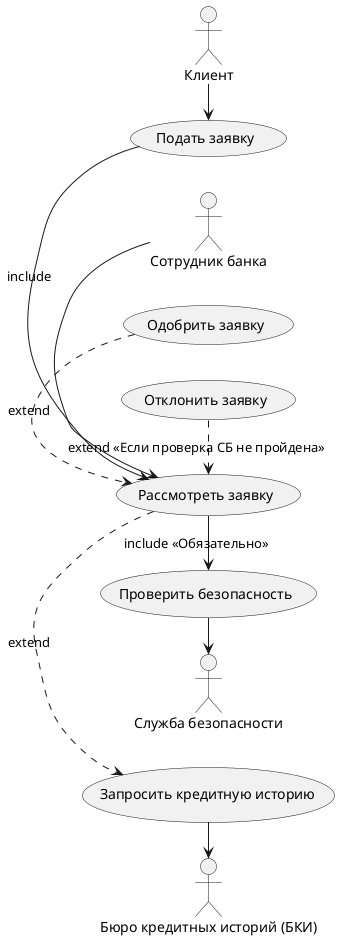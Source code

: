 @startuml

left to right direction

actor "Клиент" as Client 
actor "Сотрудник банка" as Employee
actor "Служба безопасности" as SB 
actor "Бюро кредитных историй (БКИ)" as BKI 



Client -> (Подать заявку)
(Подать заявку) -> (Рассмотреть заявку) : include

Employee -> (Рассмотреть заявку)
(Рассмотреть заявку) .> (Запросить кредитную историю) : extend
(Запросить кредитную историю) -> BKI
(Рассмотреть заявку) -> (Проверить безопасность) : include <<Обязательно>>
(Проверить безопасность) -> SB

(Одобрить заявку) .> (Рассмотреть заявку) : extend
(Отклонить заявку) .> (Рассмотреть заявку) : extend <<Если проверка СБ не пройдена>>

@enduml